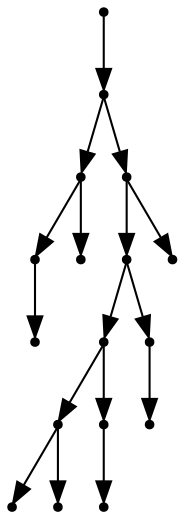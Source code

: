 digraph {
  16 [shape=point];
  15 [shape=point];
  3 [shape=point];
  1 [shape=point];
  0 [shape=point];
  2 [shape=point];
  14 [shape=point];
  12 [shape=point];
  9 [shape=point];
  6 [shape=point];
  4 [shape=point];
  5 [shape=point];
  8 [shape=point];
  7 [shape=point];
  11 [shape=point];
  10 [shape=point];
  13 [shape=point];
16 -> 15;
15 -> 3;
3 -> 1;
1 -> 0;
3 -> 2;
15 -> 14;
14 -> 12;
12 -> 9;
9 -> 6;
6 -> 4;
6 -> 5;
9 -> 8;
8 -> 7;
12 -> 11;
11 -> 10;
14 -> 13;
}
